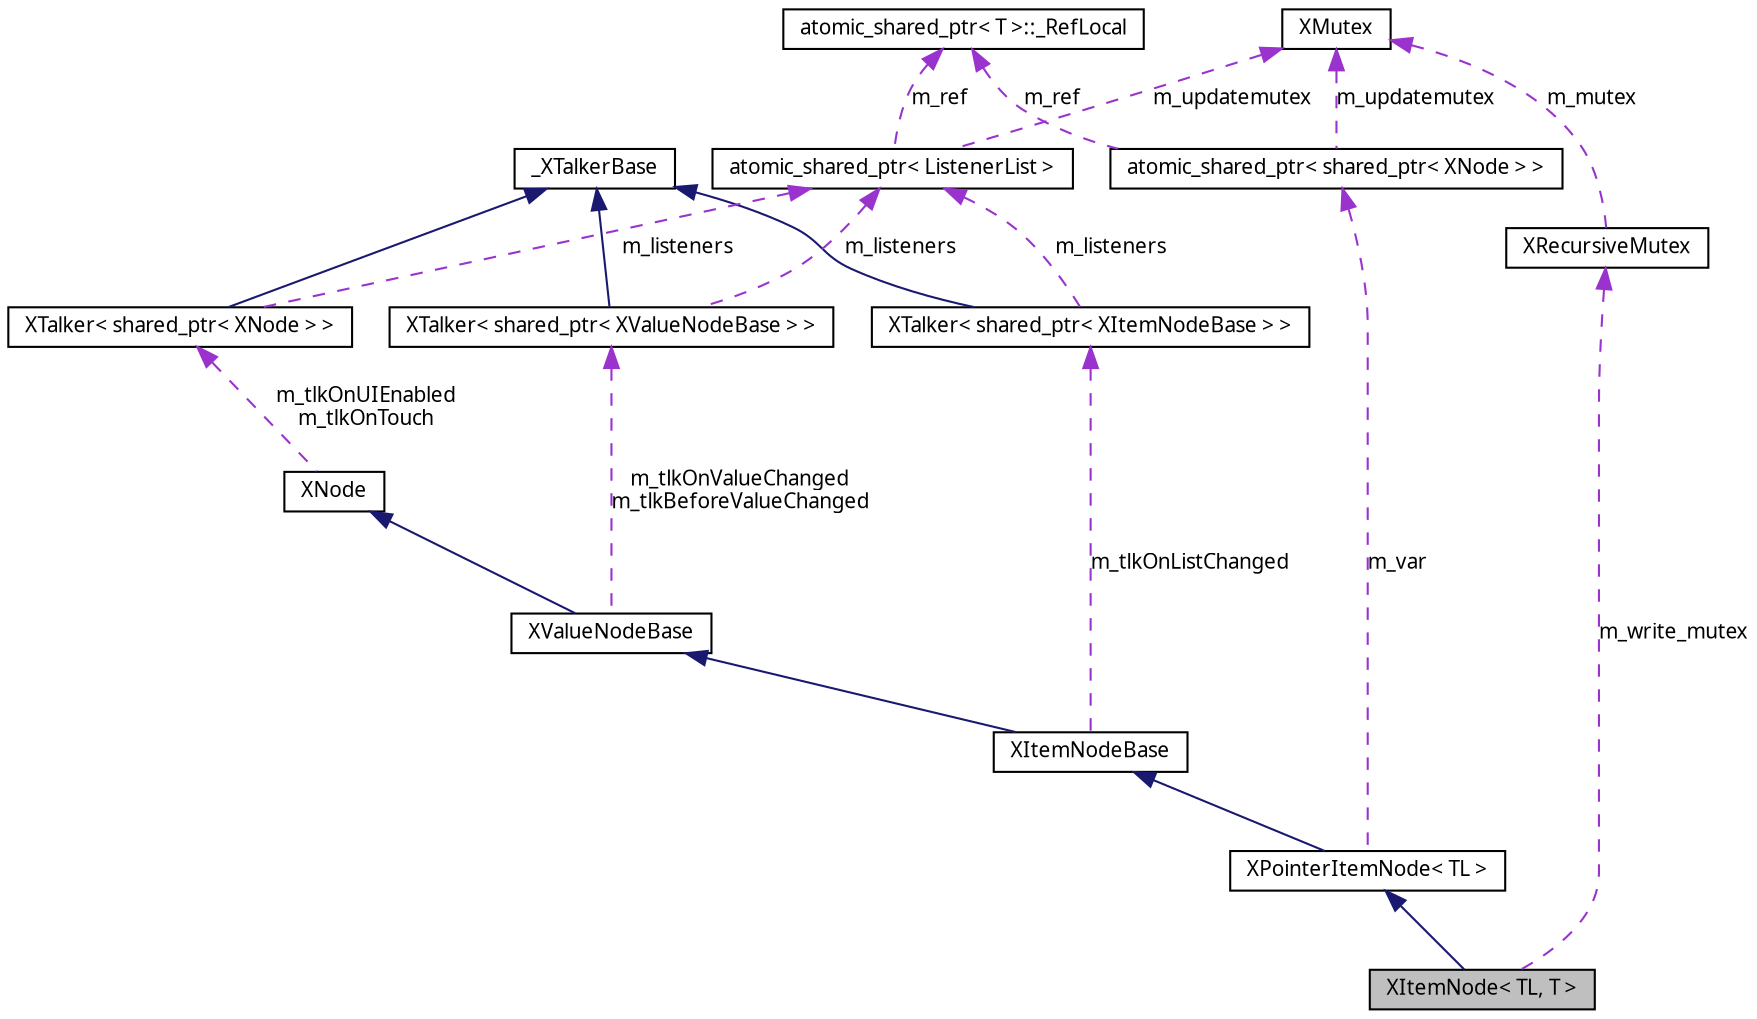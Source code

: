 digraph G
{
  edge [fontname="FreeSans.ttf",fontsize=10,labelfontname="FreeSans.ttf",labelfontsize=10];
  node [fontname="FreeSans.ttf",fontsize=10,shape=record];
  Node1 [label="XItemNode\< TL, T \>",height=0.2,width=0.4,color="black", fillcolor="grey75", style="filled" fontcolor="black"];
  Node2 -> Node1 [dir=back,color="midnightblue",fontsize=10,style="solid",fontname="FreeSans.ttf"];
  Node2 [label="XPointerItemNode\< TL \>",height=0.2,width=0.4,color="black", fillcolor="white", style="filled",URL="$class_x_pointer_item_node.html"];
  Node3 -> Node2 [dir=back,color="midnightblue",fontsize=10,style="solid",fontname="FreeSans.ttf"];
  Node3 [label="XItemNodeBase",height=0.2,width=0.4,color="black", fillcolor="white", style="filled",URL="$class_x_item_node_base.html"];
  Node4 -> Node3 [dir=back,color="midnightblue",fontsize=10,style="solid",fontname="FreeSans.ttf"];
  Node4 [label="XValueNodeBase",height=0.2,width=0.4,color="black", fillcolor="white", style="filled",URL="$class_x_value_node_base.html"];
  Node5 -> Node4 [dir=back,color="midnightblue",fontsize=10,style="solid",fontname="FreeSans.ttf"];
  Node5 [label="XNode",height=0.2,width=0.4,color="black", fillcolor="white", style="filled",URL="$class_x_node.html"];
  Node6 -> Node5 [dir=back,color="darkorchid3",fontsize=10,style="dashed",label="m_tlkOnUIEnabled\nm_tlkOnTouch",fontname="FreeSans.ttf"];
  Node6 [label="XTalker\< shared_ptr\< XNode \> \>",height=0.2,width=0.4,color="black", fillcolor="white", style="filled",URL="$class_x_talker.html"];
  Node7 -> Node6 [dir=back,color="midnightblue",fontsize=10,style="solid",fontname="FreeSans.ttf"];
  Node7 [label="_XTalkerBase",height=0.2,width=0.4,color="black", fillcolor="white", style="filled",URL="$class___x_talker_base.html"];
  Node8 -> Node6 [dir=back,color="darkorchid3",fontsize=10,style="dashed",label="m_listeners",fontname="FreeSans.ttf"];
  Node8 [label="atomic_shared_ptr\< ListenerList \>",height=0.2,width=0.4,color="black", fillcolor="white", style="filled",URL="$classatomic__shared__ptr.html"];
  Node9 -> Node8 [dir=back,color="darkorchid3",fontsize=10,style="dashed",label="m_ref",fontname="FreeSans.ttf"];
  Node9 [label="atomic_shared_ptr\< T \>::_RefLocal",height=0.2,width=0.4,color="black", fillcolor="white", style="filled",URL="$structatomic__shared__ptr_1_1___ref_local.html"];
  Node10 -> Node8 [dir=back,color="darkorchid3",fontsize=10,style="dashed",label="m_updatemutex",fontname="FreeSans.ttf"];
  Node10 [label="XMutex",height=0.2,width=0.4,color="black", fillcolor="white", style="filled",URL="$class_x_mutex.html"];
  Node11 -> Node4 [dir=back,color="darkorchid3",fontsize=10,style="dashed",label="m_tlkOnValueChanged\nm_tlkBeforeValueChanged",fontname="FreeSans.ttf"];
  Node11 [label="XTalker\< shared_ptr\< XValueNodeBase \> \>",height=0.2,width=0.4,color="black", fillcolor="white", style="filled",URL="$class_x_talker.html"];
  Node7 -> Node11 [dir=back,color="midnightblue",fontsize=10,style="solid",fontname="FreeSans.ttf"];
  Node8 -> Node11 [dir=back,color="darkorchid3",fontsize=10,style="dashed",label="m_listeners",fontname="FreeSans.ttf"];
  Node12 -> Node3 [dir=back,color="darkorchid3",fontsize=10,style="dashed",label="m_tlkOnListChanged",fontname="FreeSans.ttf"];
  Node12 [label="XTalker\< shared_ptr\< XItemNodeBase \> \>",height=0.2,width=0.4,color="black", fillcolor="white", style="filled",URL="$class_x_talker.html"];
  Node7 -> Node12 [dir=back,color="midnightblue",fontsize=10,style="solid",fontname="FreeSans.ttf"];
  Node8 -> Node12 [dir=back,color="darkorchid3",fontsize=10,style="dashed",label="m_listeners",fontname="FreeSans.ttf"];
  Node13 -> Node2 [dir=back,color="darkorchid3",fontsize=10,style="dashed",label="m_var",fontname="FreeSans.ttf"];
  Node13 [label="atomic_shared_ptr\< shared_ptr\< XNode \> \>",height=0.2,width=0.4,color="black", fillcolor="white", style="filled",URL="$classatomic__shared__ptr.html"];
  Node9 -> Node13 [dir=back,color="darkorchid3",fontsize=10,style="dashed",label="m_ref",fontname="FreeSans.ttf"];
  Node10 -> Node13 [dir=back,color="darkorchid3",fontsize=10,style="dashed",label="m_updatemutex",fontname="FreeSans.ttf"];
  Node14 -> Node1 [dir=back,color="darkorchid3",fontsize=10,style="dashed",label="m_write_mutex",fontname="FreeSans.ttf"];
  Node14 [label="XRecursiveMutex",height=0.2,width=0.4,color="black", fillcolor="white", style="filled",URL="$class_x_recursive_mutex.html"];
  Node10 -> Node14 [dir=back,color="darkorchid3",fontsize=10,style="dashed",label="m_mutex",fontname="FreeSans.ttf"];
}
